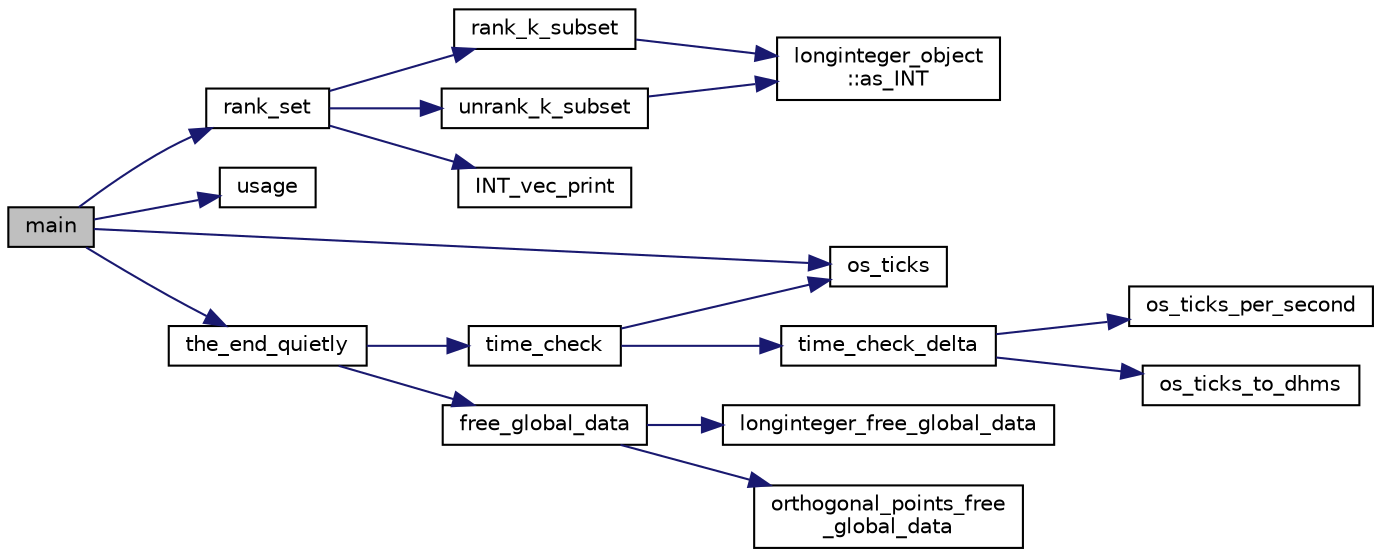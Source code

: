 digraph "main"
{
  edge [fontname="Helvetica",fontsize="10",labelfontname="Helvetica",labelfontsize="10"];
  node [fontname="Helvetica",fontsize="10",shape=record];
  rankdir="LR";
  Node207 [label="main",height=0.2,width=0.4,color="black", fillcolor="grey75", style="filled", fontcolor="black"];
  Node207 -> Node208 [color="midnightblue",fontsize="10",style="solid",fontname="Helvetica"];
  Node208 [label="os_ticks",height=0.2,width=0.4,color="black", fillcolor="white", style="filled",URL="$d5/db4/io__and__os_8h.html#a3da6d2b09e35d569adb7101dffcb5224"];
  Node207 -> Node209 [color="midnightblue",fontsize="10",style="solid",fontname="Helvetica"];
  Node209 [label="usage",height=0.2,width=0.4,color="black", fillcolor="white", style="filled",URL="$de/d2d/graph_2graph_8_c.html#a4f6af65d82bb5ceda6c2bdbee492b8f8"];
  Node207 -> Node210 [color="midnightblue",fontsize="10",style="solid",fontname="Helvetica"];
  Node210 [label="rank_set",height=0.2,width=0.4,color="black", fillcolor="white", style="filled",URL="$d5/d3f/test_8_c.html#a350aa48203a918c614ede2fc64837086"];
  Node210 -> Node211 [color="midnightblue",fontsize="10",style="solid",fontname="Helvetica"];
  Node211 [label="rank_k_subset",height=0.2,width=0.4,color="black", fillcolor="white", style="filled",URL="$d2/d7c/combinatorics_8_c.html#a8ec9127fb82ee9dfa337c897c7060a57"];
  Node211 -> Node212 [color="midnightblue",fontsize="10",style="solid",fontname="Helvetica"];
  Node212 [label="longinteger_object\l::as_INT",height=0.2,width=0.4,color="black", fillcolor="white", style="filled",URL="$dd/d7e/classlonginteger__object.html#afb992d4679a6741acc63c8bcba27971e"];
  Node210 -> Node213 [color="midnightblue",fontsize="10",style="solid",fontname="Helvetica"];
  Node213 [label="INT_vec_print",height=0.2,width=0.4,color="black", fillcolor="white", style="filled",URL="$df/dbf/sajeeb_8_c.html#a79a5901af0b47dd0d694109543c027fe"];
  Node210 -> Node214 [color="midnightblue",fontsize="10",style="solid",fontname="Helvetica"];
  Node214 [label="unrank_k_subset",height=0.2,width=0.4,color="black", fillcolor="white", style="filled",URL="$d2/d7c/combinatorics_8_c.html#a709dbec12f4da5bb02b9352d45a2c77d"];
  Node214 -> Node212 [color="midnightblue",fontsize="10",style="solid",fontname="Helvetica"];
  Node207 -> Node215 [color="midnightblue",fontsize="10",style="solid",fontname="Helvetica"];
  Node215 [label="the_end_quietly",height=0.2,width=0.4,color="black", fillcolor="white", style="filled",URL="$d9/d60/discreta_8h.html#a4a9acf1e6b9ac9542ac082d98225981a"];
  Node215 -> Node216 [color="midnightblue",fontsize="10",style="solid",fontname="Helvetica"];
  Node216 [label="free_global_data",height=0.2,width=0.4,color="black", fillcolor="white", style="filled",URL="$d3/dfb/discreta__global_8_c.html#a6bd9eb050090f8cf1e92db88a459cc28"];
  Node216 -> Node217 [color="midnightblue",fontsize="10",style="solid",fontname="Helvetica"];
  Node217 [label="orthogonal_points_free\l_global_data",height=0.2,width=0.4,color="black", fillcolor="white", style="filled",URL="$d4/d67/geometry_8h.html#a9ff48c751a12182f1cc6ee384f80aa0b"];
  Node216 -> Node218 [color="midnightblue",fontsize="10",style="solid",fontname="Helvetica"];
  Node218 [label="longinteger_free_global_data",height=0.2,width=0.4,color="black", fillcolor="white", style="filled",URL="$de/dc5/algebra__and__number__theory_8h.html#a6160ced6b3ffc2765c111f7d4f94ed42"];
  Node215 -> Node219 [color="midnightblue",fontsize="10",style="solid",fontname="Helvetica"];
  Node219 [label="time_check",height=0.2,width=0.4,color="black", fillcolor="white", style="filled",URL="$d9/d60/discreta_8h.html#a04d64356f0c7cb798e55daec998c527e"];
  Node219 -> Node208 [color="midnightblue",fontsize="10",style="solid",fontname="Helvetica"];
  Node219 -> Node220 [color="midnightblue",fontsize="10",style="solid",fontname="Helvetica"];
  Node220 [label="time_check_delta",height=0.2,width=0.4,color="black", fillcolor="white", style="filled",URL="$d3/d72/global_8_c.html#a89a8565e34c7dcbb97180cd6af7454a1"];
  Node220 -> Node221 [color="midnightblue",fontsize="10",style="solid",fontname="Helvetica"];
  Node221 [label="os_ticks_per_second",height=0.2,width=0.4,color="black", fillcolor="white", style="filled",URL="$d5/db4/io__and__os_8h.html#a1b35e7a094dfde9db39ae352c9c17042"];
  Node220 -> Node222 [color="midnightblue",fontsize="10",style="solid",fontname="Helvetica"];
  Node222 [label="os_ticks_to_dhms",height=0.2,width=0.4,color="black", fillcolor="white", style="filled",URL="$d5/db4/io__and__os_8h.html#a0d715587fd9b8ab4e2bc822a2be313ba"];
}
